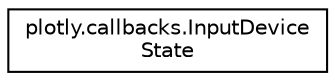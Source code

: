 digraph "Graphical Class Hierarchy"
{
 // LATEX_PDF_SIZE
  edge [fontname="Helvetica",fontsize="10",labelfontname="Helvetica",labelfontsize="10"];
  node [fontname="Helvetica",fontsize="10",shape=record];
  rankdir="LR";
  Node0 [label="plotly.callbacks.InputDevice\lState",height=0.2,width=0.4,color="black", fillcolor="white", style="filled",URL="$classplotly_1_1callbacks_1_1_input_device_state.html",tooltip=" "];
}
